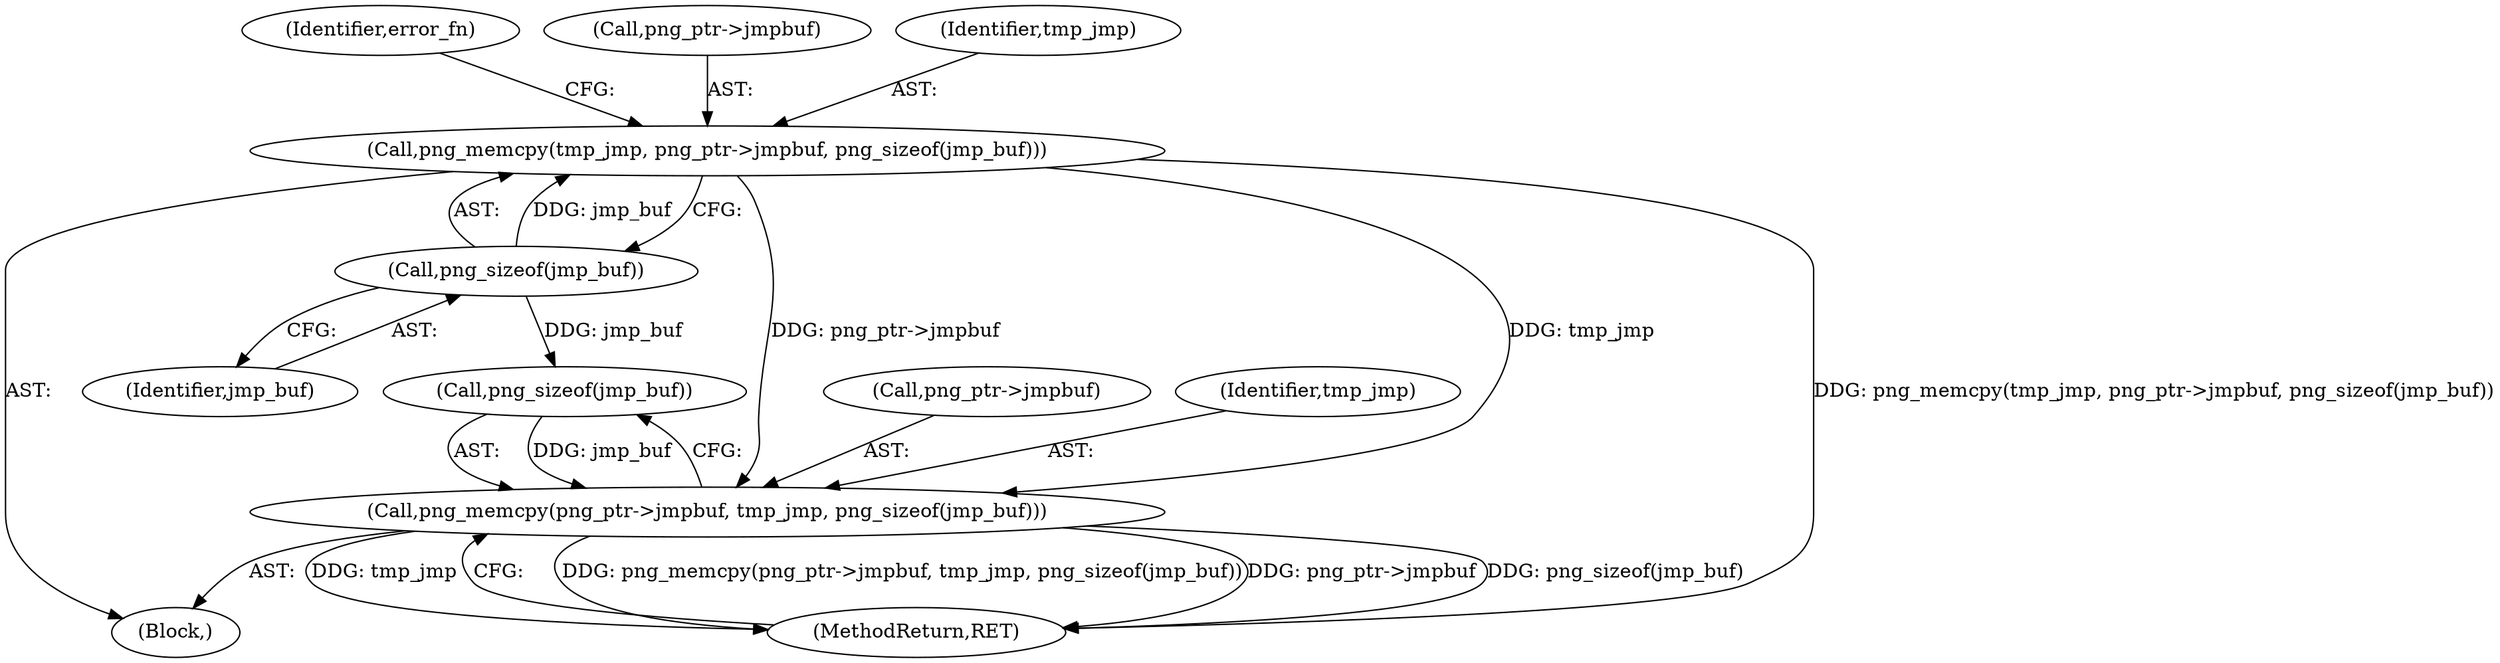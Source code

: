 digraph "0_Chrome_7f3d85b096f66870a15b37c2f40b219b2e292693_27@API" {
"1000185" [label="(Call,png_memcpy(tmp_jmp, png_ptr->jmpbuf, png_sizeof(jmp_buf)))"];
"1000190" [label="(Call,png_sizeof(jmp_buf))"];
"1000237" [label="(Call,png_memcpy(png_ptr->jmpbuf, tmp_jmp, png_sizeof(jmp_buf)))"];
"1000106" [label="(Block,)"];
"1000191" [label="(Identifier,jmp_buf)"];
"1000242" [label="(Call,png_sizeof(jmp_buf))"];
"1000185" [label="(Call,png_memcpy(tmp_jmp, png_ptr->jmpbuf, png_sizeof(jmp_buf)))"];
"1000193" [label="(Identifier,error_fn)"];
"1000238" [label="(Call,png_ptr->jmpbuf)"];
"1000241" [label="(Identifier,tmp_jmp)"];
"1000187" [label="(Call,png_ptr->jmpbuf)"];
"1000186" [label="(Identifier,tmp_jmp)"];
"1000237" [label="(Call,png_memcpy(png_ptr->jmpbuf, tmp_jmp, png_sizeof(jmp_buf)))"];
"1000244" [label="(MethodReturn,RET)"];
"1000190" [label="(Call,png_sizeof(jmp_buf))"];
"1000185" -> "1000106"  [label="AST: "];
"1000185" -> "1000190"  [label="CFG: "];
"1000186" -> "1000185"  [label="AST: "];
"1000187" -> "1000185"  [label="AST: "];
"1000190" -> "1000185"  [label="AST: "];
"1000193" -> "1000185"  [label="CFG: "];
"1000185" -> "1000244"  [label="DDG: png_memcpy(tmp_jmp, png_ptr->jmpbuf, png_sizeof(jmp_buf))"];
"1000190" -> "1000185"  [label="DDG: jmp_buf"];
"1000185" -> "1000237"  [label="DDG: png_ptr->jmpbuf"];
"1000185" -> "1000237"  [label="DDG: tmp_jmp"];
"1000190" -> "1000191"  [label="CFG: "];
"1000191" -> "1000190"  [label="AST: "];
"1000190" -> "1000242"  [label="DDG: jmp_buf"];
"1000237" -> "1000106"  [label="AST: "];
"1000237" -> "1000242"  [label="CFG: "];
"1000238" -> "1000237"  [label="AST: "];
"1000241" -> "1000237"  [label="AST: "];
"1000242" -> "1000237"  [label="AST: "];
"1000244" -> "1000237"  [label="CFG: "];
"1000237" -> "1000244"  [label="DDG: png_memcpy(png_ptr->jmpbuf, tmp_jmp, png_sizeof(jmp_buf))"];
"1000237" -> "1000244"  [label="DDG: png_ptr->jmpbuf"];
"1000237" -> "1000244"  [label="DDG: png_sizeof(jmp_buf)"];
"1000237" -> "1000244"  [label="DDG: tmp_jmp"];
"1000242" -> "1000237"  [label="DDG: jmp_buf"];
}
